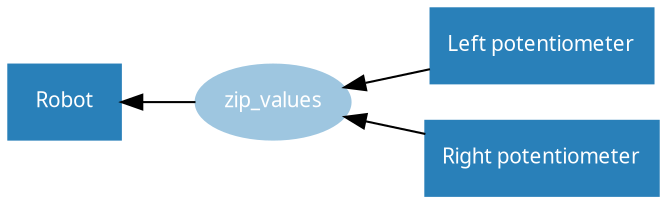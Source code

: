 /* vim: set et sw=4 sts=4: */

digraph {
    graph [rankdir=RL];
    edge [arrowhead=normal, style=solid];

    /* Devices */
    node [shape=rect, style=filled, color="#2980b9", fontname=Sans, fontcolor="#ffffff", fontsize=10];

    Robot
    left [label="Left potentiometer"]
    right [label="Right potentiometer"]

    /* functions */
    node [shape=oval, style=filled, color="#9ec6e0", fontcolor="#ffffff"];

    zip_values

    left -> zip_values;
    right -> zip_values;
    zip_values -> Robot;
}
